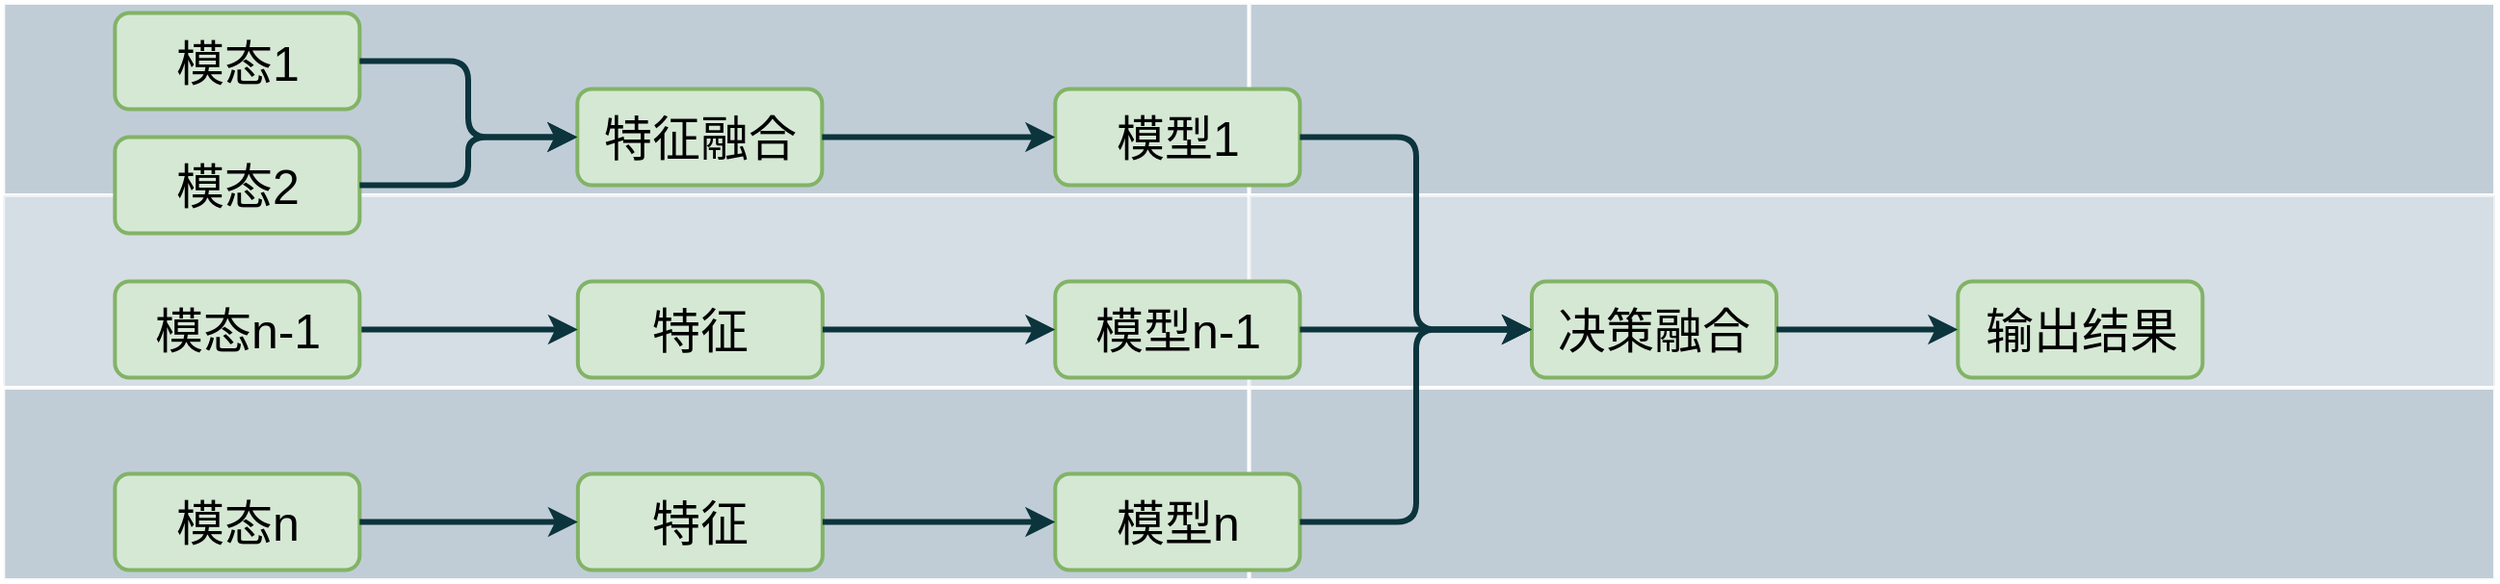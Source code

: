<mxfile version="20.5.3" type="github">
  <diagram id="6a731a19-8d31-9384-78a2-239565b7b9f0" name="Page-1">
    <mxGraphModel dx="1673" dy="60" grid="1" gridSize="10" guides="1" tooltips="1" connect="1" arrows="1" fold="1" page="1" pageScale="1" pageWidth="1169" pageHeight="827" background="none" math="0" shadow="0">
      <root>
        <mxCell id="0" />
        <mxCell id="1" parent="0" />
        <mxCell id="78" value="" style="strokeColor=#FFFFFF;fillColor=#BAC8D3;fontSize=25;strokeWidth=2;fontFamily=Helvetica;html=1;opacity=90;" parent="1" vertex="1">
          <mxGeometry x="890.667" y="1230.5" width="646.667" height="100" as="geometry" />
        </mxCell>
        <mxCell id="79" value="" style="strokeColor=#FFFFFF;fillColor=#BAC8D3;fontSize=25;strokeWidth=2;fontFamily=Helvetica;html=1;opacity=60;" parent="1" vertex="1">
          <mxGeometry x="890.667" y="1330.5" width="646.667" height="100" as="geometry" />
        </mxCell>
        <mxCell id="80" value="" style="strokeColor=#FFFFFF;fillColor=#BAC8D3;fontSize=25;strokeWidth=2;fontFamily=Helvetica;html=1;opacity=90;" parent="1" vertex="1">
          <mxGeometry x="890.667" y="1430.5" width="646.667" height="100" as="geometry" />
        </mxCell>
        <mxCell id="85" value="" style="strokeColor=#FFFFFF;fillColor=#BAC8D3;fontSize=25;strokeWidth=2;fontFamily=Helvetica;html=1;opacity=90;" parent="1" vertex="1">
          <mxGeometry x="1537.333" y="1230.5" width="646.667" height="100" as="geometry" />
        </mxCell>
        <mxCell id="86" value="" style="strokeColor=#FFFFFF;fillColor=#BAC8D3;fontSize=25;strokeWidth=2;fontFamily=Helvetica;html=1;opacity=60;" parent="1" vertex="1">
          <mxGeometry x="1537.333" y="1330.5" width="646.667" height="100" as="geometry" />
        </mxCell>
        <mxCell id="87" value="" style="strokeColor=#FFFFFF;fillColor=#BAC8D3;fontSize=25;strokeWidth=2;fontFamily=Helvetica;html=1;opacity=90;" parent="1" vertex="1">
          <mxGeometry x="1537.333" y="1430.5" width="646.667" height="100" as="geometry" />
        </mxCell>
        <mxCell id="92" value="模态1" style="rounded=1;fillColor=#d5e8d4;strokeColor=#82b366;strokeWidth=2;fontFamily=Helvetica;html=1;fontSize=25;" parent="1" vertex="1">
          <mxGeometry x="948.664" y="1235.75" width="127" height="50" as="geometry" />
        </mxCell>
        <mxCell id="93" value="特征融合" style="rounded=1;fillColor=#d5e8d4;strokeColor=#82b366;strokeWidth=2;fontFamily=Helvetica;html=1;fontSize=25;" parent="1" vertex="1">
          <mxGeometry x="1188.665" y="1275.25" width="127" height="50" as="geometry" />
        </mxCell>
        <mxCell id="94" value="特征" style="rounded=1;fillColor=#d5e8d4;strokeColor=#82b366;strokeWidth=2;fontFamily=Helvetica;html=1;fontSize=25;" parent="1" vertex="1">
          <mxGeometry x="1188.915" y="1375.25" width="127" height="50" as="geometry" />
        </mxCell>
        <mxCell id="95" value="模态n" style="rounded=1;fillColor=#d5e8d4;strokeColor=#82b366;strokeWidth=2;fontFamily=Helvetica;html=1;fontSize=25;" parent="1" vertex="1">
          <mxGeometry x="948.664" y="1475.25" width="127" height="50" as="geometry" />
        </mxCell>
        <mxCell id="96" value="模态2" style="rounded=1;fillColor=#d5e8d4;strokeColor=#82b366;strokeWidth=2;fontFamily=Helvetica;html=1;fontSize=25;" parent="1" vertex="1">
          <mxGeometry x="948.664" y="1300.25" width="127" height="50" as="geometry" />
        </mxCell>
        <mxCell id="100" value="模型1" style="rounded=1;fillColor=#d5e8d4;strokeColor=#82b366;strokeWidth=2;fontFamily=Helvetica;html=1;fontSize=25;" parent="1" vertex="1">
          <mxGeometry x="1436.665" y="1275.25" width="127" height="50" as="geometry" />
        </mxCell>
        <mxCell id="101" value="模型n" style="rounded=1;fillColor=#d5e8d4;strokeColor=#82b366;strokeWidth=2;fontFamily=Helvetica;html=1;fontSize=25;" parent="1" vertex="1">
          <mxGeometry x="1436.665" y="1475.25" width="127" height="50" as="geometry" />
        </mxCell>
        <mxCell id="102" value="特征" style="rounded=1;fillColor=#d5e8d4;strokeColor=#82b366;strokeWidth=2;fontFamily=Helvetica;html=1;fontSize=25;" parent="1" vertex="1">
          <mxGeometry x="1188.919" y="1475.25" width="127" height="50" as="geometry" />
        </mxCell>
        <mxCell id="103" value="模型n-1" style="rounded=1;fillColor=#d5e8d4;strokeColor=#82b366;strokeWidth=2;fontFamily=Helvetica;html=1;fontSize=25;" parent="1" vertex="1">
          <mxGeometry x="1436.665" y="1375.25" width="127" height="50" as="geometry" />
        </mxCell>
        <mxCell id="106" value="决策融合" style="rounded=1;fillColor=#d5e8d4;strokeColor=#82b366;strokeWidth=2;fontFamily=Helvetica;html=1;fontSize=25;" parent="1" vertex="1">
          <mxGeometry x="1683.995" y="1375.25" width="127" height="50" as="geometry" />
        </mxCell>
        <mxCell id="107" value="输出结果" style="rounded=1;fillColor=#d5e8d4;strokeColor=#82b366;strokeWidth=2;fontFamily=Helvetica;html=1;fontSize=25;" parent="1" vertex="1">
          <mxGeometry x="1905.152" y="1375.25" width="127" height="50" as="geometry" />
        </mxCell>
        <mxCell id="117" value="" style="edgeStyle=elbowEdgeStyle;elbow=horizontal;strokeWidth=3;strokeColor=#0C343D;fontFamily=Helvetica;html=1;exitX=1;exitY=0.5;exitDx=0;exitDy=0;fontSize=25;" parent="1" source="lC2E6rJAO64S_w_7Imwg-144" target="94" edge="1">
          <mxGeometry x="6.449" y="830.5" width="131.973" height="100" as="geometry">
            <mxPoint x="6.449" y="930.5" as="sourcePoint" />
            <mxPoint x="138.422" y="830.5" as="targetPoint" />
          </mxGeometry>
        </mxCell>
        <mxCell id="121" value="" style="edgeStyle=elbowEdgeStyle;elbow=horizontal;strokeWidth=3;strokeColor=#0C343D;fontFamily=Helvetica;html=1;exitX=1;exitY=0.5;exitDx=0;exitDy=0;fontSize=25;" parent="1" source="93" target="100" edge="1">
          <mxGeometry x="6.449" y="830.5" width="131.973" height="100" as="geometry">
            <mxPoint x="1190" y="1281" as="sourcePoint" />
            <mxPoint x="138.422" y="830.5" as="targetPoint" />
          </mxGeometry>
        </mxCell>
        <mxCell id="124" value="" style="edgeStyle=elbowEdgeStyle;elbow=horizontal;strokeWidth=3;strokeColor=#0C343D;fontFamily=Helvetica;html=1;exitX=1;exitY=0.5;exitDx=0;exitDy=0;fontSize=25;" parent="1" source="94" target="103" edge="1">
          <mxGeometry x="6.449" y="830.5" width="131.973" height="100" as="geometry">
            <mxPoint x="6.449" y="930.5" as="sourcePoint" />
            <mxPoint x="138.422" y="830.5" as="targetPoint" />
          </mxGeometry>
        </mxCell>
        <mxCell id="125" value="" style="edgeStyle=elbowEdgeStyle;elbow=horizontal;strokeWidth=3;strokeColor=#0C343D;fontFamily=Helvetica;html=1;fontSize=25;" parent="1" source="102" target="101" edge="1">
          <mxGeometry x="6.449" y="830.5" width="131.973" height="100" as="geometry">
            <mxPoint x="6.449" y="930.5" as="sourcePoint" />
            <mxPoint x="138.422" y="830.5" as="targetPoint" />
          </mxGeometry>
        </mxCell>
        <mxCell id="130" value="" style="edgeStyle=elbowEdgeStyle;elbow=horizontal;strokeWidth=3;strokeColor=#0C343D;fontFamily=Helvetica;html=1;fontSize=25;" parent="1" source="103" target="106" edge="1">
          <mxGeometry x="6.449" y="830.5" width="131.973" height="100" as="geometry">
            <mxPoint x="6.449" y="930.5" as="sourcePoint" />
            <mxPoint x="138.422" y="830.5" as="targetPoint" />
          </mxGeometry>
        </mxCell>
        <mxCell id="131" value="" style="edgeStyle=elbowEdgeStyle;elbow=horizontal;strokeWidth=3;strokeColor=#0C343D;fontFamily=Helvetica;html=1;exitX=1;exitY=0.5;exitDx=0;exitDy=0;entryX=0;entryY=0.5;entryDx=0;entryDy=0;fontSize=25;" parent="1" source="101" target="106" edge="1">
          <mxGeometry x="6.449" y="830.5" width="131.973" height="100" as="geometry">
            <mxPoint x="6.449" y="930.5" as="sourcePoint" />
            <mxPoint x="1586.925" y="1480.5" as="targetPoint" />
          </mxGeometry>
        </mxCell>
        <mxCell id="138" value="" style="edgeStyle=elbowEdgeStyle;elbow=horizontal;strokeWidth=3;strokeColor=#0C343D;fontFamily=Helvetica;html=1;fontSize=25;" parent="1" source="106" target="107" edge="1">
          <mxGeometry x="6.449" y="830.5" width="131.973" height="100" as="geometry">
            <mxPoint x="6.449" y="930.5" as="sourcePoint" />
            <mxPoint x="138.422" y="830.5" as="targetPoint" />
          </mxGeometry>
        </mxCell>
        <mxCell id="139" value="" style="edgeStyle=elbowEdgeStyle;elbow=horizontal;strokeWidth=3;strokeColor=#0C343D;fontFamily=Helvetica;html=1;exitX=1;exitY=0.5;exitDx=0;exitDy=0;fontSize=25;" parent="1" source="100" target="106" edge="1">
          <mxGeometry x="6.449" y="830.5" width="131.973" height="100" as="geometry">
            <mxPoint x="1487.001" y="1180.5" as="sourcePoint" />
            <mxPoint x="138.422" y="830.5" as="targetPoint" />
            <Array as="points" />
          </mxGeometry>
        </mxCell>
        <mxCell id="lC2E6rJAO64S_w_7Imwg-143" value="" style="edgeStyle=elbowEdgeStyle;elbow=horizontal;strokeWidth=3;strokeColor=#0C343D;fontFamily=Helvetica;html=1;exitX=1;exitY=0.5;exitDx=0;exitDy=0;entryX=0;entryY=0.5;entryDx=0;entryDy=0;fontSize=25;" edge="1" parent="1" source="95" target="102">
          <mxGeometry x="16.449" y="840.5" width="131.973" height="100" as="geometry">
            <mxPoint x="615.354" y="1190.5" as="sourcePoint" />
            <mxPoint x="950.005" y="1290.5" as="targetPoint" />
          </mxGeometry>
        </mxCell>
        <mxCell id="lC2E6rJAO64S_w_7Imwg-144" value="模态n-1" style="rounded=1;fillColor=#d5e8d4;strokeColor=#82b366;strokeWidth=2;fontFamily=Helvetica;html=1;fontSize=25;" vertex="1" parent="1">
          <mxGeometry x="948.664" y="1375.25" width="127" height="50" as="geometry" />
        </mxCell>
        <mxCell id="lC2E6rJAO64S_w_7Imwg-145" value="" style="edgeStyle=elbowEdgeStyle;elbow=horizontal;strokeWidth=3;strokeColor=#0C343D;fontFamily=Helvetica;html=1;exitX=1;exitY=0.5;exitDx=0;exitDy=0;entryX=0;entryY=0.5;entryDx=0;entryDy=0;fontSize=25;" edge="1" parent="1" source="92" target="93">
          <mxGeometry x="6.449" y="729.91" width="131.973" height="100" as="geometry">
            <mxPoint x="929.004" y="1279.91" as="sourcePoint" />
            <mxPoint x="1042.255" y="1279.91" as="targetPoint" />
          </mxGeometry>
        </mxCell>
        <mxCell id="lC2E6rJAO64S_w_7Imwg-146" value="" style="edgeStyle=elbowEdgeStyle;elbow=horizontal;strokeWidth=3;strokeColor=#0C343D;fontFamily=Helvetica;html=1;exitX=1;exitY=0.5;exitDx=0;exitDy=0;entryX=0;entryY=0.5;entryDx=0;entryDy=0;fontSize=25;" edge="1" parent="1" source="96" target="93">
          <mxGeometry x="6.199" y="729.91" width="131.973" height="100" as="geometry">
            <mxPoint x="928.754" y="1279.91" as="sourcePoint" />
            <mxPoint x="1042.005" y="1279.91" as="targetPoint" />
          </mxGeometry>
        </mxCell>
      </root>
    </mxGraphModel>
  </diagram>
</mxfile>
